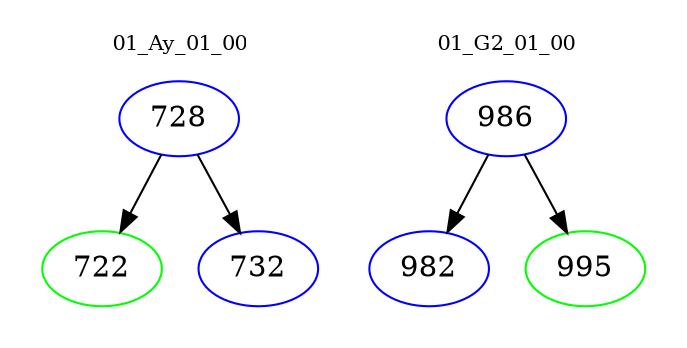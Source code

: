 digraph{
subgraph cluster_0 {
color = white
label = "01_Ay_01_00";
fontsize=10;
T0_728 [label="728", color="blue"]
T0_728 -> T0_722 [color="black"]
T0_722 [label="722", color="green"]
T0_728 -> T0_732 [color="black"]
T0_732 [label="732", color="blue"]
}
subgraph cluster_1 {
color = white
label = "01_G2_01_00";
fontsize=10;
T1_986 [label="986", color="blue"]
T1_986 -> T1_982 [color="black"]
T1_982 [label="982", color="blue"]
T1_986 -> T1_995 [color="black"]
T1_995 [label="995", color="green"]
}
}
